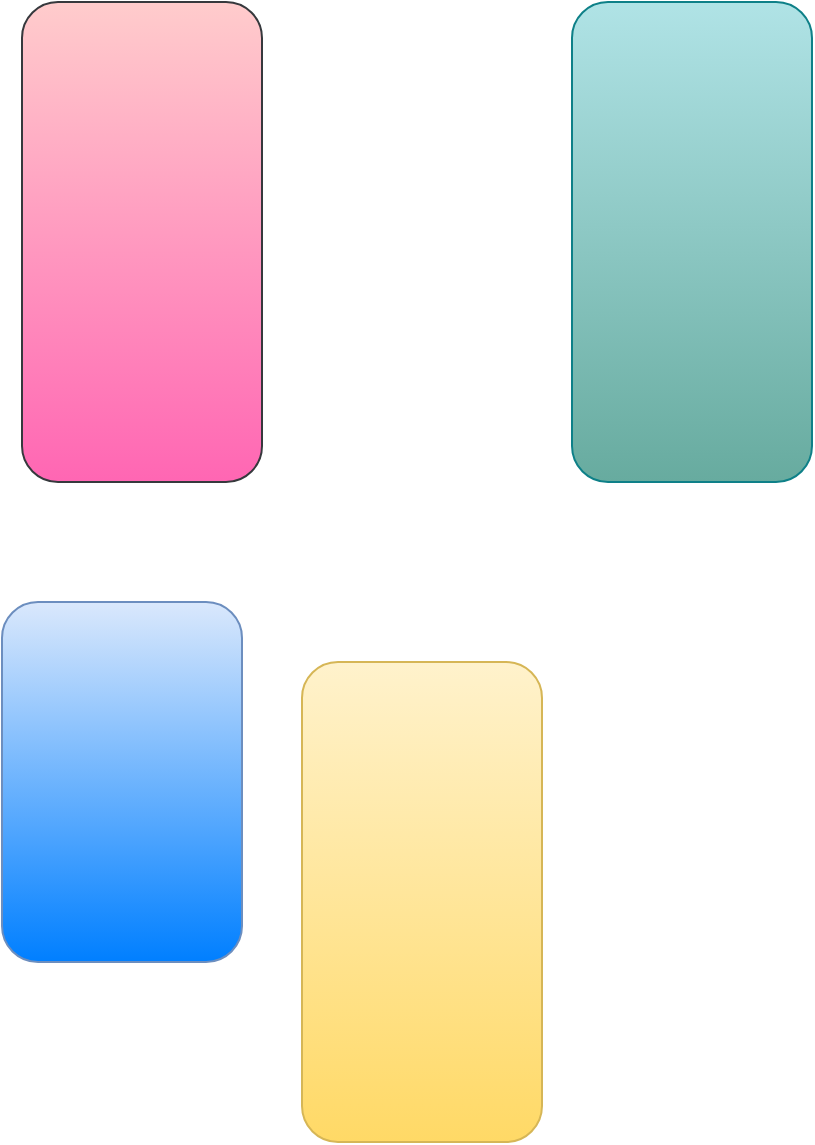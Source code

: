 <mxfile version="14.5.0" type="gitlab">
  <diagram id="JgNja9hiJComwc5C3hM6" name="Page-1">
    <mxGraphModel dx="558" dy="744" grid="1" gridSize="10" guides="1" tooltips="1" connect="1" arrows="1" fold="1" page="1" pageScale="1" pageWidth="850" pageHeight="1100" math="0" shadow="0">
      <root>
        <mxCell id="0" />
        <mxCell id="1" parent="0" />
        <mxCell id="G5MLiU9EDqKhmN2XC5zn-6" value="" style="rounded=1;whiteSpace=wrap;html=1;fillColor=#ffcccc;strokeColor=#36393d;gradientColor=#FF66B3;" vertex="1" parent="1">
          <mxGeometry x="90" y="350" width="120" height="240" as="geometry" />
        </mxCell>
        <mxCell id="G5MLiU9EDqKhmN2XC5zn-7" value="" style="rounded=1;whiteSpace=wrap;html=1;fillColor=#b0e3e6;strokeColor=#0e8088;gradientColor=#67AB9F;" vertex="1" parent="1">
          <mxGeometry x="365" y="350" width="120" height="240" as="geometry" />
        </mxCell>
        <mxCell id="G5MLiU9EDqKhmN2XC5zn-8" value="" style="rounded=1;whiteSpace=wrap;html=1;fillColor=#fff2cc;strokeColor=#d6b656;gradientColor=#ffd966;" vertex="1" parent="1">
          <mxGeometry x="230" y="680" width="120" height="240" as="geometry" />
        </mxCell>
        <mxCell id="G5MLiU9EDqKhmN2XC5zn-9" value="" style="rounded=1;whiteSpace=wrap;html=1;fillColor=#dae8fc;strokeColor=#6c8ebf;gradientColor=#007FFF;" vertex="1" parent="1">
          <mxGeometry x="80" y="650" width="120" height="180" as="geometry" />
        </mxCell>
      </root>
    </mxGraphModel>
  </diagram>
</mxfile>
